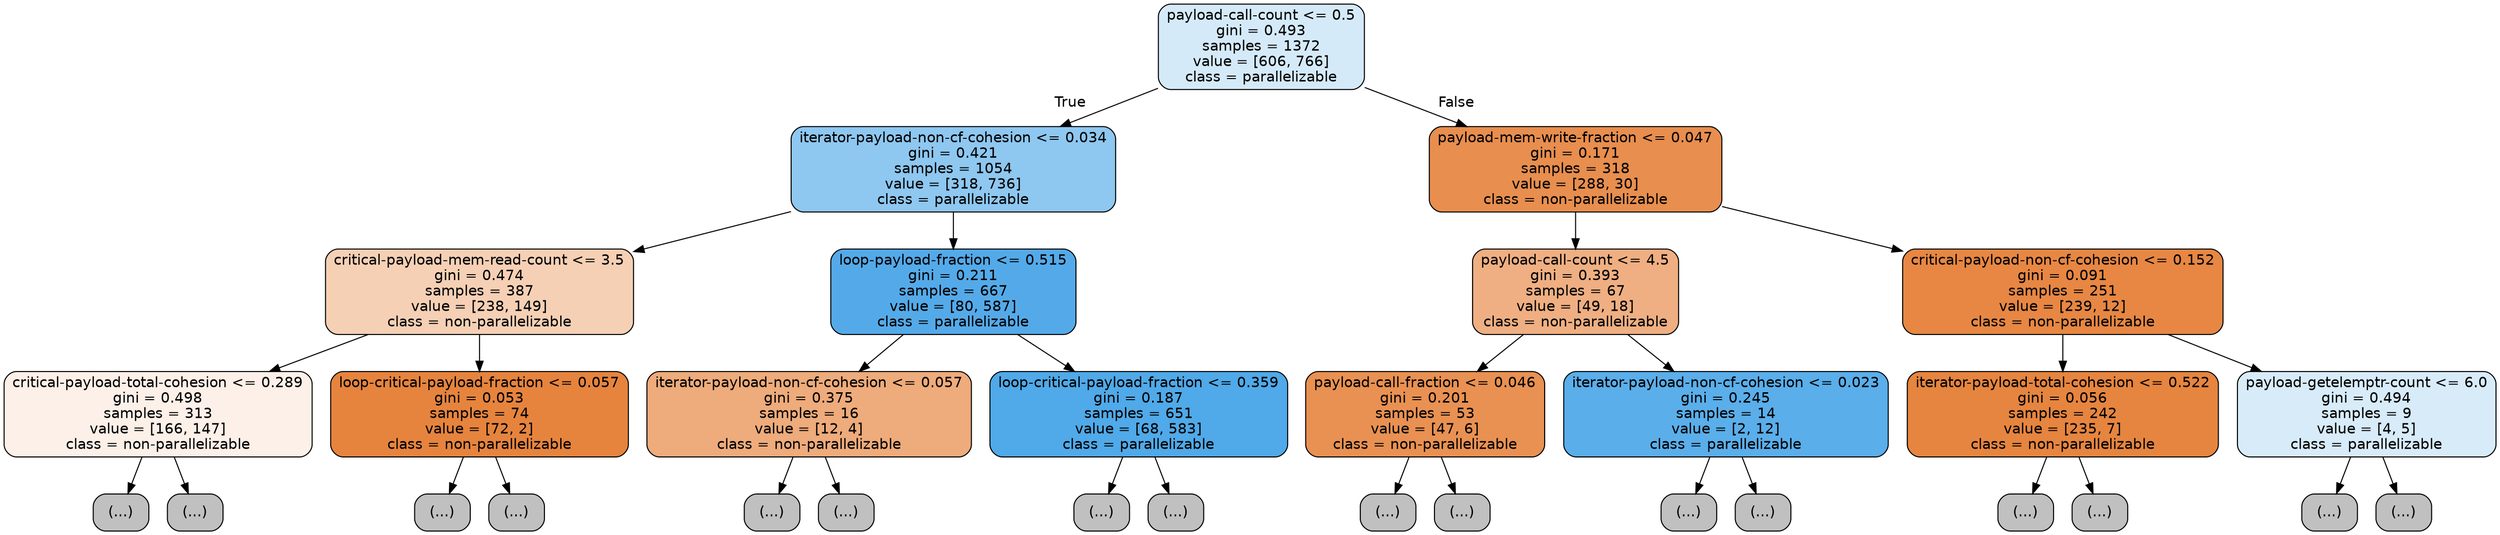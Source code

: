 digraph Tree {
node [shape=box, style="filled, rounded", color="black", fontname=helvetica] ;
edge [fontname=helvetica] ;
0 [label="payload-call-count <= 0.5\ngini = 0.493\nsamples = 1372\nvalue = [606, 766]\nclass = parallelizable", fillcolor="#399de535"] ;
1 [label="iterator-payload-non-cf-cohesion <= 0.034\ngini = 0.421\nsamples = 1054\nvalue = [318, 736]\nclass = parallelizable", fillcolor="#399de591"] ;
0 -> 1 [labeldistance=2.5, labelangle=45, headlabel="True"] ;
2 [label="critical-payload-mem-read-count <= 3.5\ngini = 0.474\nsamples = 387\nvalue = [238, 149]\nclass = non-parallelizable", fillcolor="#e581395f"] ;
1 -> 2 ;
3 [label="critical-payload-total-cohesion <= 0.289\ngini = 0.498\nsamples = 313\nvalue = [166, 147]\nclass = non-parallelizable", fillcolor="#e581391d"] ;
2 -> 3 ;
4 [label="(...)", fillcolor="#C0C0C0"] ;
3 -> 4 ;
43 [label="(...)", fillcolor="#C0C0C0"] ;
3 -> 43 ;
84 [label="loop-critical-payload-fraction <= 0.057\ngini = 0.053\nsamples = 74\nvalue = [72, 2]\nclass = non-parallelizable", fillcolor="#e58139f8"] ;
2 -> 84 ;
85 [label="(...)", fillcolor="#C0C0C0"] ;
84 -> 85 ;
86 [label="(...)", fillcolor="#C0C0C0"] ;
84 -> 86 ;
87 [label="loop-payload-fraction <= 0.515\ngini = 0.211\nsamples = 667\nvalue = [80, 587]\nclass = parallelizable", fillcolor="#399de5dc"] ;
1 -> 87 ;
88 [label="iterator-payload-non-cf-cohesion <= 0.057\ngini = 0.375\nsamples = 16\nvalue = [12, 4]\nclass = non-parallelizable", fillcolor="#e58139aa"] ;
87 -> 88 ;
89 [label="(...)", fillcolor="#C0C0C0"] ;
88 -> 89 ;
92 [label="(...)", fillcolor="#C0C0C0"] ;
88 -> 92 ;
95 [label="loop-critical-payload-fraction <= 0.359\ngini = 0.187\nsamples = 651\nvalue = [68, 583]\nclass = parallelizable", fillcolor="#399de5e1"] ;
87 -> 95 ;
96 [label="(...)", fillcolor="#C0C0C0"] ;
95 -> 96 ;
185 [label="(...)", fillcolor="#C0C0C0"] ;
95 -> 185 ;
194 [label="payload-mem-write-fraction <= 0.047\ngini = 0.171\nsamples = 318\nvalue = [288, 30]\nclass = non-parallelizable", fillcolor="#e58139e4"] ;
0 -> 194 [labeldistance=2.5, labelangle=-45, headlabel="False"] ;
195 [label="payload-call-count <= 4.5\ngini = 0.393\nsamples = 67\nvalue = [49, 18]\nclass = non-parallelizable", fillcolor="#e58139a1"] ;
194 -> 195 ;
196 [label="payload-call-fraction <= 0.046\ngini = 0.201\nsamples = 53\nvalue = [47, 6]\nclass = non-parallelizable", fillcolor="#e58139de"] ;
195 -> 196 ;
197 [label="(...)", fillcolor="#C0C0C0"] ;
196 -> 197 ;
206 [label="(...)", fillcolor="#C0C0C0"] ;
196 -> 206 ;
207 [label="iterator-payload-non-cf-cohesion <= 0.023\ngini = 0.245\nsamples = 14\nvalue = [2, 12]\nclass = parallelizable", fillcolor="#399de5d4"] ;
195 -> 207 ;
208 [label="(...)", fillcolor="#C0C0C0"] ;
207 -> 208 ;
209 [label="(...)", fillcolor="#C0C0C0"] ;
207 -> 209 ;
210 [label="critical-payload-non-cf-cohesion <= 0.152\ngini = 0.091\nsamples = 251\nvalue = [239, 12]\nclass = non-parallelizable", fillcolor="#e58139f2"] ;
194 -> 210 ;
211 [label="iterator-payload-total-cohesion <= 0.522\ngini = 0.056\nsamples = 242\nvalue = [235, 7]\nclass = non-parallelizable", fillcolor="#e58139f7"] ;
210 -> 211 ;
212 [label="(...)", fillcolor="#C0C0C0"] ;
211 -> 212 ;
225 [label="(...)", fillcolor="#C0C0C0"] ;
211 -> 225 ;
228 [label="payload-getelemptr-count <= 6.0\ngini = 0.494\nsamples = 9\nvalue = [4, 5]\nclass = parallelizable", fillcolor="#399de533"] ;
210 -> 228 ;
229 [label="(...)", fillcolor="#C0C0C0"] ;
228 -> 229 ;
230 [label="(...)", fillcolor="#C0C0C0"] ;
228 -> 230 ;
}